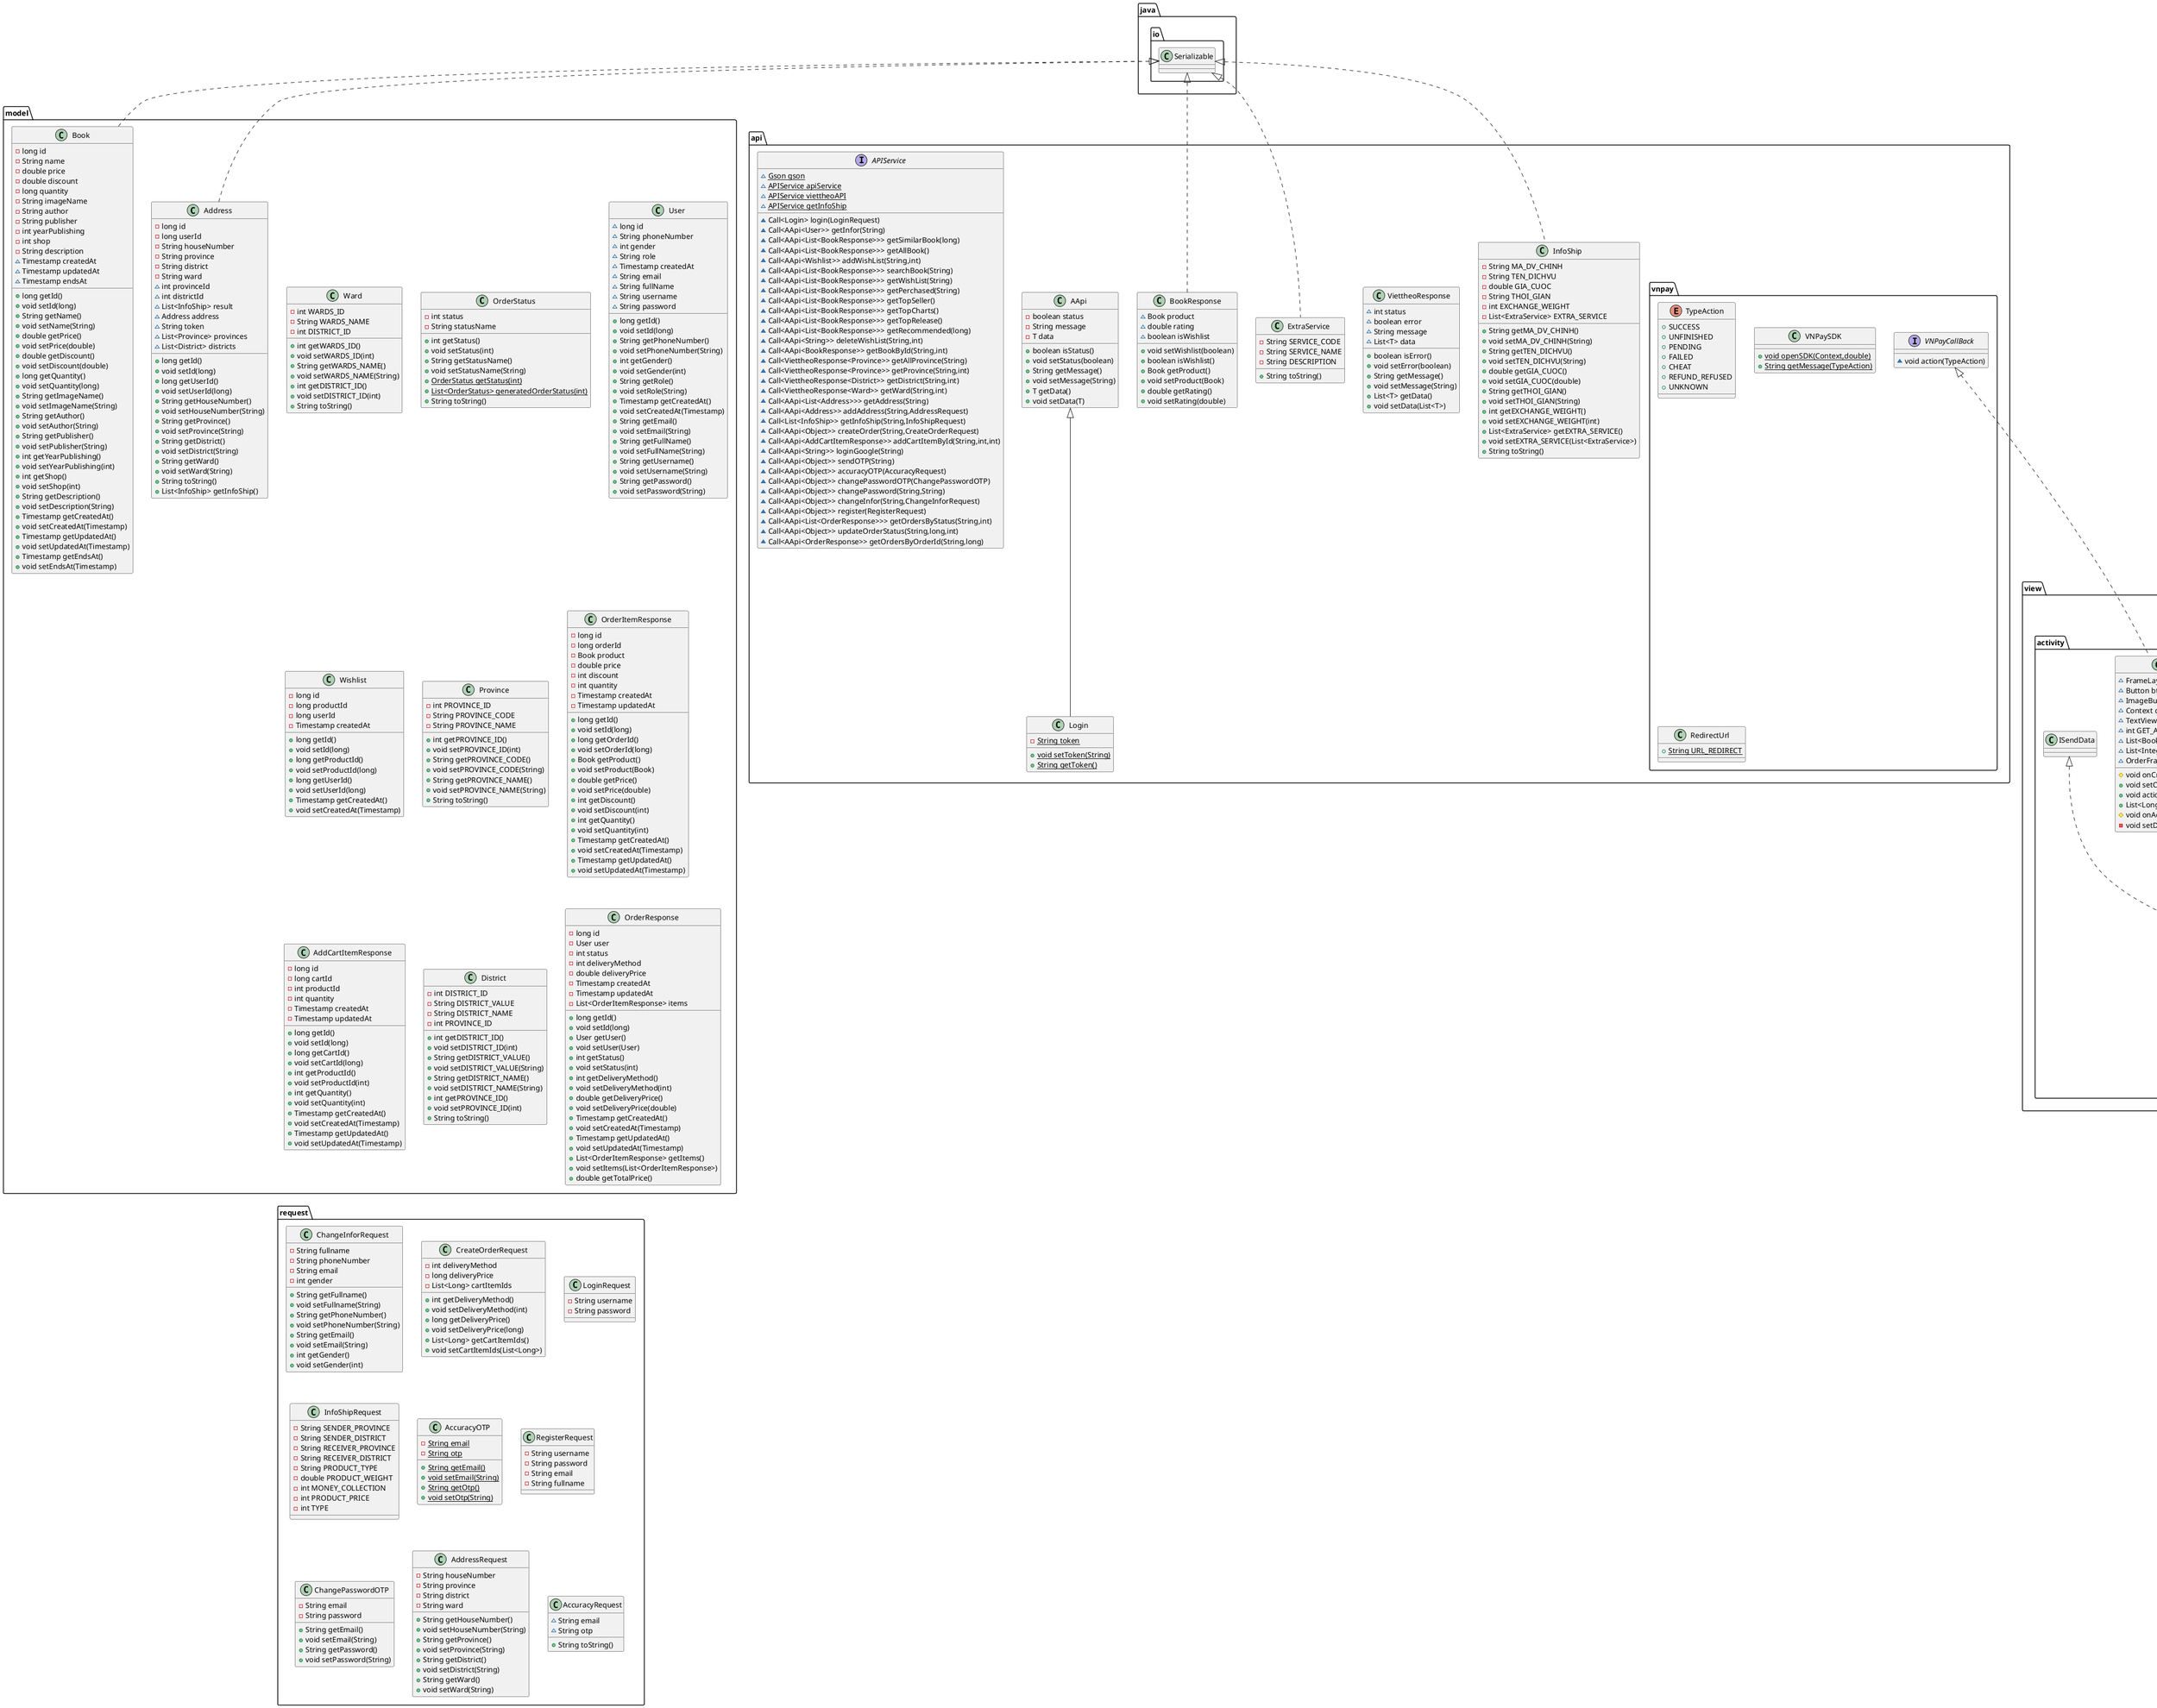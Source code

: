 @startuml
class model.Address {
- long id
- long userId
- String houseNumber
- String province
- String district
- String ward
~ int provinceId
~ int districtId
~ List<InfoShip> result
~ Address address
~ String token
~ List<Province> provinces
~ List<District> districts
+ long getId()
+ void setId(long)
+ long getUserId()
+ void setUserId(long)
+ String getHouseNumber()
+ void setHouseNumber(String)
+ String getProvince()
+ void setProvince(String)
+ String getDistrict()
+ void setDistrict(String)
+ String getWard()
+ void setWard(String)
+ String toString()
+ List<InfoShip> getInfoShip()
}


class loader.BookLoader {
+ {static} void loadBook(BookAdapter,BookType,Book)
- {static} void callGetRecommended(BookAdapter)
- {static} void callGetTopRelease(BookAdapter)
- {static} void callGetTopCharts(BookAdapter)
- {static} void callGetTopSeller(BookAdapter)
- {static} void callGetBookPurchased(BookAdapter)
- {static} void callGetBookWishlist(BookAdapter)
- {static} void callGetBookSimilar(BookAdapter,Book)
}

class request.ChangeInforRequest {
- String fullname
- String phoneNumber
- String email
- int gender
+ String getFullname()
+ void setFullname(String)
+ String getPhoneNumber()
+ void setPhoneNumber(String)
+ String getEmail()
+ void setEmail(String)
+ int getGender()
+ void setGender(int)
}


class model.Ward {
- int WARDS_ID
- String WARDS_NAME
- int DISTRICT_ID
+ int getWARDS_ID()
+ void setWARDS_ID(int)
+ String getWARDS_NAME()
+ void setWARDS_NAME(String)
+ int getDISTRICT_ID()
+ void setDISTRICT_ID(int)
+ String toString()
}


class view.fragment.FragmentCreateNewPassword {
~ Button btnContinute
~ EditText confirmPassword
- {static} String ARG_PARAM1
- {static} String ARG_PARAM2
- String mParam1
- String mParam2
+ {static} FragmentCreateNewPassword newInstance(String,String)
+ void onCreate(Bundle)
+ View onCreateView(LayoutInflater,ViewGroup,Bundle)
- void setBtnClickListeners()
}


class view.activity.ChangepasswordActivity {
~ EditText newPass
~ Button buttonChangePass
# void onCreate(Bundle)
}


class api.BookResponse {
~ Book product
~ double rating
~ boolean isWishlist
+ void setWishlist(boolean)
+ boolean isWishlist()
+ Book getProduct()
+ void setProduct(Book)
+ double getRating()
+ void setRating(double)
}


class request.CreateOrderRequest {
- int deliveryMethod
- long deliveryPrice
- List<Long> cartItemIds
+ int getDeliveryMethod()
+ void setDeliveryMethod(int)
+ long getDeliveryPrice()
+ void setDeliveryPrice(long)
+ List<Long> getCartItemIds()
+ void setCartItemIds(List<Long>)
}


class model.OrderStatus {
- int status
- String statusName
+ int getStatus()
+ void setStatus(int)
+ String getStatusName()
+ void setStatusName(String)
+ {static} OrderStatus getStatus(int)
+ {static} List<OrderStatus> generatedOrderStatus(int)
+ String toString()
}


enum api.vnpay.TypeAction {
+  SUCCESS
+  UNFINISHED
+  PENDING
+  FAILED
+  CHEAT
+  REFUND_REFUSED
+  UNKNOWN
}

class api.ViettheoResponse {
~ int status
~ boolean error
~ String message
~ List<T> data
+ boolean isError()
+ void setError(boolean)
+ String getMessage()
+ void setMessage(String)
+ List<T> getData()
+ void setData(List<T>)
}


class view.activity.MyAddressActivity {
~ Button back
~ RadioGroup listAddress
~ Context context
# void onCreate(Bundle)
# void onActivityResult(int,int,Intent)
- void setOnClickListener()
- void getAddress()
}


class view.activity.ChangeInforActivity {
~ EditText fullname
~ Button buttonBack
~ RadioGroup radioGroupGender
~ RadioButton radioMale
~ int gender
+ boolean isValidPhoneNumber(String)
+ boolean isValidEmail(String)
+ boolean isValidName(String)
# void onCreate(Bundle)
}


class loader.OrderLoader {
+ {static} void loadOrder(OrderAdapter,int)
}

class model.User {
~ long id
~ String phoneNumber
~ int gender
~ String role
~ Timestamp createdAt
~ String email
~ String fullName
~ String username
~ String password
+ long getId()
+ void setId(long)
+ String getPhoneNumber()
+ void setPhoneNumber(String)
+ int getGender()
+ void setGender(int)
+ String getRole()
+ void setRole(String)
+ Timestamp getCreatedAt()
+ void setCreatedAt(Timestamp)
+ String getEmail()
+ void setEmail(String)
+ String getFullName()
+ void setFullName(String)
+ String getUsername()
+ void setUsername(String)
+ String getPassword()
+ void setPassword(String)
}


class adapter.BookBuyAdapter {
- List<Book> data
- List<Integer> quantities
+ BookBuyAdapter.BookViewHolder onCreateViewHolder(ViewGroup,int)
+ void onBindViewHolder(BookBuyAdapter.BookViewHolder,int)
+ void setData(List<Book>,List<Integer>)
+ int getItemCount()
}


class adapter.BookBuyAdapter$BookViewHolder {
- ImageView imgBook
- TextView price
- TextView titleBook
- TextView quantity
}

class view.fragment.FragmentDiscover {
~ BookAdapter bookAdapterSelling
~ BookAdapter bookAdapterCharts
~ BookAdapter bookAdapterRelease
- RecyclerView rcv_top_selling
- {static} String ARG_PARAM1
- {static} String ARG_PARAM2
- String mParam1
- String mParam2
+ {static} FragmentDiscover newInstance(String,String)
+ void onCreate(Bundle)
+ View onCreateView(LayoutInflater,ViewGroup,Bundle)
}


class view.activity.MainApp {
~ Button btnLoginByGoogle
# void onCreate(Bundle)
+ void setOnClickLogin()
}


class api.InfoShip {
- String MA_DV_CHINH
- String TEN_DICHVU
- double GIA_CUOC
- String THOI_GIAN
- int EXCHANGE_WEIGHT
- List<ExtraService> EXTRA_SERVICE
+ String getMA_DV_CHINH()
+ void setMA_DV_CHINH(String)
+ String getTEN_DICHVU()
+ void setTEN_DICHVU(String)
+ double getGIA_CUOC()
+ void setGIA_CUOC(double)
+ String getTHOI_GIAN()
+ void setTHOI_GIAN(String)
+ int getEXCHANGE_WEIGHT()
+ void setEXCHANGE_WEIGHT(int)
+ List<ExtraService> getEXTRA_SERVICE()
+ void setEXTRA_SERVICE(List<ExtraService>)
+ String toString()
}


class api.ExtraService {
- String SERVICE_CODE
- String SERVICE_NAME
- String DESCRIPTION
+ String toString()
}


class request.LoginRequest {
- String username
- String password
}

class api.Login {
- {static} String token
+ {static} void setToken(String)
+ {static} String getToken()
}


class view.fragment.FragmentWishlist {
~ RecyclerView rcv_wishlist
~ int position
~ BookAdapter bookAdapter
- {static} String ARG_PARAM1
- {static} String ARG_PARAM2
- String mParam1
- String mParam2
+ {static} FragmentWishlist newInstance(String,String)
+ void onCreate(Bundle)
+ View onCreateView(LayoutInflater,ViewGroup,Bundle)
- void setSwipeDeleteBook()
}


class api.AApi {
- boolean status
- String message
- T data
+ boolean isStatus()
+ void setStatus(boolean)
+ String getMessage()
+ void setMessage(String)
+ T getData()
+ void setData(T)
}


class model.Wishlist {
- long id
- long productId
- long userId
- Timestamp createdAt
+ long getId()
+ void setId(long)
+ long getProductId()
+ void setProductId(long)
+ long getUserId()
+ void setUserId(long)
+ Timestamp getCreatedAt()
+ void setCreatedAt(Timestamp)
}


class model.Province {
- int PROVINCE_ID
- String PROVINCE_CODE
- String PROVINCE_NAME
+ int getPROVINCE_ID()
+ void setPROVINCE_ID(int)
+ String getPROVINCE_CODE()
+ void setPROVINCE_CODE(String)
+ String getPROVINCE_NAME()
+ void setPROVINCE_NAME(String)
+ String toString()
}


class view.fragment.FragmentHome {
~ ImageButton btn_notification
~ BookAdapter bookAdaperAllBook
~ BookAdapter bookAdapterRecommended
~ BookAdapter bookAdapterPurchased
~ BookAdapter bookAdapterWishlist
- RecyclerView rcv_all_book
- {static} String ARG_PARAM1
- {static} String ARG_PARAM2
- String mParam1
- String mParam2
+ {static} FragmentHome newInstance(String,String)
+ void onCreate(Bundle)
+ View onCreateView(LayoutInflater,ViewGroup,Bundle)
- void setBtnClickListeners()
}


class view.activity.HomeActivity {
~ LinearLayout bottomSheet
~ BottomNavigationView bottomNavigationView
# void onCreate(Bundle)
+ void sendData(BookResponse)
+ void changeStateBottomSheet(Book)
+ void showBottomSheetDialogFragment(Book)
}


class view.activity.InfoShipActivity {
~ Button back
~ RadioGroup listInfoShip
~ Context context
~ String token
~ ProgressBar progress_bar
# void onCreate(Bundle)
- void setOnClickListener()
}


class api.vnpay.VNPaySDK {
+ {static} void openSDK(Context,double)
+ {static} String getMessage(TypeAction)
}

class view.fragment.FragmentSearch {
~ AutoCompleteTextView autoCompleteTextView
~ Button btn_back
~ ISendData iSendData
~ ImageButton btn_search
- {static} String ARG_PARAM1
- {static} String ARG_PARAM2
- String mParam1
- String mParam2
+ void onAttach(Context)
+ {static} FragmentSearch newInstance(String,String)
+ void onCreate(Bundle)
+ View onCreateView(LayoutInflater,ViewGroup,Bundle)
- void setBtnClickListeners()
- List<BookResponse> getData()
+ void senDataBookToDetail(BookResponse)
}


interface view.fragment.FragmentSearch$ISendData {
~ void sendData(BookResponse)
}

class view.fragment.OrderFragment {
~ List<Book> book
~ List<Integer> quantity
~ RecyclerView recyclerViewBook
~ TextView price_ship
~ Button btn_order
~ ImageButton showAddresses
~ FrameLayout frameShippingMethod
~ RelativeLayout voucher_layout
~ int GET_ADDRESS
- {static} String ARG_PARAM1
- {static} String ARG_PARAM2
- String mParam1
- String mParam2
+ {static} OrderFragment newInstance(String,String)
+ void onCreate(Bundle)
+ View onCreateView(LayoutInflater,ViewGroup,Bundle)
- void setClickListener()
- void setData()
+ long getPriceShip()
}


class view.fragment.FragmentBookDetail {
~ BookResponse book
~ ImageView img_book
~ BookAdapter bookAdapterSimilar
~ RecyclerView rcv_similar
~ ImageButton btn_wishlist
~ TextView counterReview
~ Button btn_buy
~ ImageButton showAddresses
~ ProgressBar star_1
- {static} String ARG_PARAM1
- {static} String ARG_PARAM2
- String mParam1
- String mParam2
+ {static} FragmentBookDetail newInstance(String,String)
+ void onCreate(Bundle)
+ View onCreateView(LayoutInflater,ViewGroup,Bundle)
+ void receiveData(BookResponse)
+ void refreshBookDetail(int)
- void setBtnClickListeners()
- void deleteWishlist()
- void addWishlist()
}


class view.fragment.FramentConfirmMail {
~ Button btnConfirmMail
~ OTPView otp
~ String otpInput
- {static} String ARG_PARAM1
- {static} String ARG_PARAM2
- String mParam1
- String mParam2
+ {static} FramentConfirmMail newInstance(String,String)
+ void onCreate(Bundle)
+ View onCreateView(LayoutInflater,ViewGroup,Bundle)
- void setBtnClickListeners()
}


class model.OrderItemResponse {
- long id
- long orderId
- Book product
- double price
- int discount
- int quantity
- Timestamp createdAt
- Timestamp updatedAt
+ long getId()
+ void setId(long)
+ long getOrderId()
+ void setOrderId(long)
+ Book getProduct()
+ void setProduct(Book)
+ double getPrice()
+ void setPrice(double)
+ int getDiscount()
+ void setDiscount(int)
+ int getQuantity()
+ void setQuantity(int)
+ Timestamp getCreatedAt()
+ void setCreatedAt(Timestamp)
+ Timestamp getUpdatedAt()
+ void setUpdatedAt(Timestamp)
}


class request.InfoShipRequest {
- String SENDER_PROVINCE
- String SENDER_DISTRICT
- String RECEIVER_PROVINCE
- String RECEIVER_DISTRICT
- String PRODUCT_TYPE
- double PRODUCT_WEIGHT
- int MONEY_COLLECTION
- int PRODUCT_PRICE
- int TYPE
}

class view.fragment.ShippingFragment {
- {static} String ARG_PARAM1
- {static} String ARG_PARAM2
- String mParam1
- String mParam2
+ {static} ShippingFragment newInstance(String,String)
+ void onCreate(Bundle)
+ View onCreateView(LayoutInflater,ViewGroup,Bundle)
}


class view.fragment.FragmentAccount {
- {static} String ARG_PARAM1
- {static} String ARG_PARAM2
- String mParam1
- String mParam2
~ TextView username
~ Button adminPage
~ ImageButton changePass
+ {static} FragmentAccount newInstance(String,String)
+ void onCreate(Bundle)
+ View onCreateView(LayoutInflater,ViewGroup,Bundle)
+ void onActivityResult(int,int,Intent)
- void setOnclickListener()
- void renderIn4()
}


class request.AccuracyOTP {
- {static} String email
- {static} String otp
+ {static} String getEmail()
+ {static} void setEmail(String)
+ {static} String getOtp()
+ {static} void setOtp(String)
}


class view.activity.RegisterActivity {
~ EditText username
~ Button buttonBack
- boolean isValidUsername(String)
- boolean isValidPassword(String)
- boolean isValidEmail(String)
- boolean isValidFullname(String)
# void onCreate(Bundle)
}


class view.activity.AddAddressActivity {
- String token
~ Spinner province
~ TextView province_name
~ Button btnAddAddress
~ EditText houseNumberEdt
~ boolean result
~ Context context
# void onCreate(Bundle)
- void setOnClickListener()
}


class model.AddCartItemResponse {
- long id
- long cartId
- int productId
- int quantity
- Timestamp createdAt
- Timestamp updatedAt
+ long getId()
+ void setId(long)
+ long getCartId()
+ void setCartId(long)
+ int getProductId()
+ void setProductId(int)
+ int getQuantity()
+ void setQuantity(int)
+ Timestamp getCreatedAt()
+ void setCreatedAt(Timestamp)
+ Timestamp getUpdatedAt()
+ void setUpdatedAt(Timestamp)
}


class model.District {
- int DISTRICT_ID
- String DISTRICT_VALUE
- String DISTRICT_NAME
- int PROVINCE_ID
+ int getDISTRICT_ID()
+ void setDISTRICT_ID(int)
+ String getDISTRICT_VALUE()
+ void setDISTRICT_VALUE(String)
+ String getDISTRICT_NAME()
+ void setDISTRICT_NAME(String)
+ int getPROVINCE_ID()
+ void setPROVINCE_ID(int)
+ String toString()
}


class view.fragment.FragmentBottomSheet {
- TextView name_item
- ImageView img_item
- ImageButton btn_minus
- {static} String ARG_PARAM1
- {static} String ARG_PARAM2
- String mParam1
- String mParam2
~ Book book
+ {static} FragmentBottomSheet newInstance(String,String)
+ void onCreate(Bundle)
+ View onCreateView(LayoutInflater,ViewGroup,Bundle)
- void setBtnClickListener()
- void setData(Book)
}


class request.RegisterRequest {
- String username
- String password
- String email
- String fullname
}

class view.activity.LoginActivity {
~ Button btnBackMain
~ Context context
# void onCreate(Bundle)
- void setOnClickBackMain()
# void onActivityResult(int,int,Intent)
- void handleSignInResult(Task<GoogleSignInAccount>)
}


class view.activity.ActivityOrderDetail {
~ OrderItemAdapter orderItemAdapter
~ TextView orderId
~ RecyclerView rcv_list_order_item
~ Button backOrderDetail
# void onCreate(Bundle)
}


interface api.vnpay.VNPayCallBack {
~ void action(TypeAction)
}

class view.activity.OrderBookActivity {
~ FrameLayout fragment_container_order
~ Button btn_back
~ ImageButton showAddresses
~ Context context
~ TextView method_ship
~ int GET_ADDRESS
~ List<Book> book
~ List<Integer> quantities
~ OrderFragment orderFragment
# void onCreate(Bundle)
+ void setClickListener()
+ void action(TypeAction)
+ List<Long> addCartItems()
# void onActivityResult(int,int,Intent)
- void setData()
}


enum loader.BookType {
+  RECOMMENDED
+  TOP_SELLER
+  WISHLIST
+  PURCHASED
+  TOP_RELEASES
+  SIMILAR
+  CHARTS
}

class view.fragment.AddressFragment {
- {static} String ARG_PARAM1
- {static} String ARG_PARAM2
- String mParam1
- String mParam2
+ {static} AddressFragment newInstance(String,String)
+ void onCreate(Bundle)
+ View onCreateView(LayoutInflater,ViewGroup,Bundle)
}


class model.OrderResponse {
- long id
- User user
- int status
- int deliveryMethod
- double deliveryPrice
- Timestamp createdAt
- Timestamp updatedAt
- List<OrderItemResponse> items
+ long getId()
+ void setId(long)
+ User getUser()
+ void setUser(User)
+ int getStatus()
+ void setStatus(int)
+ int getDeliveryMethod()
+ void setDeliveryMethod(int)
+ double getDeliveryPrice()
+ void setDeliveryPrice(double)
+ Timestamp getCreatedAt()
+ void setCreatedAt(Timestamp)
+ Timestamp getUpdatedAt()
+ void setUpdatedAt(Timestamp)
+ List<OrderItemResponse> getItems()
+ void setItems(List<OrderItemResponse>)
+ double getTotalPrice()
}


class adapter.BookWishlistAdapter {
+ BookViewHolder onCreateViewHolder(ViewGroup,int)
}

class adapter.OrderAdapter {
~ Context context
~ List<OrderResponse> data
~ int newStatus
+ OrderViewHolder onCreateViewHolder(ViewGroup,int)
+ void onBindViewHolder(OrderViewHolder,int)
+ int getItemCount()
+ List<OrderResponse> getData()
+ void setData(List<OrderResponse>)
+ void addData(OrderResponse)
+ void addData(List<OrderResponse>)
+ void deleteOrder(int)
}


class adapter.OrderAdapter$OrderViewHolder {
~ TextView orderId
~ CardView layout_item_order
~ Spinner status
~ Button detail
}

class view.fragment.FragmentSigin {
~ EditText edtEmail
~ GoogleSignInOptions gso
~ ActivityResultLauncher<Intent> someActivityResultLauncher
~ GoogleSignInClient signInClient
~ Button btnForgetPass
~ ImageButton btnLoginByGoogle
~ ActivityResultLauncher<IntentSenderRequest> intentSender
- {static} String ARG_PARAM1
- {static} String ARG_PARAM2
- String mParam1
- String mParam2
+ {static} FragmentSigin newInstance(String,String)
+ void onCreate(Bundle)
+ View onCreateView(LayoutInflater,ViewGroup,Bundle)
- void setBtnClickListeners()
- void handleSignInResult(Task<GoogleSignInAccount>)
}


class adapter.SearchBookAdapter {
~ List<BookResponse> data
+ View getView(int,View,ViewGroup)
+ Filter getFilter()
}


class request.ChangePasswordOTP {
- String email
- String password
+ String getEmail()
+ void setEmail(String)
+ String getPassword()
+ void setPassword(String)
}


class view.fragment.FragmentForgetPass {
~ Button btnContinute
~ EditText email
~ ProgressBar progress_bar
- {static} String ARG_PARAM1
- {static} String ARG_PARAM2
- String mParam1
- String mParam2
+ {static} FragmentForgetPass newInstance(String,String)
+ void onCreate(Bundle)
+ View onCreateView(LayoutInflater,ViewGroup,Bundle)
- void setBtnClickListeners()
}


class view.fragment.VoucherFragment {
- {static} String ARG_PARAM1
- {static} String ARG_PARAM2
- String mParam1
- String mParam2
+ {static} VoucherFragment newInstance(String,String)
+ void onCreate(Bundle)
+ View onCreateView(LayoutInflater,ViewGroup,Bundle)
}


class api.vnpay.RedirectUrl {
+ {static} String URL_REDIRECT
}

class view.fragment.FragmentNotification {
~ Button btn_back
- {static} String ARG_PARAM1
- {static} String ARG_PARAM2
- String mParam1
- String mParam2
+ {static} FragmentNotification newInstance(String,String)
+ void onCreate(Bundle)
+ View onCreateView(LayoutInflater,ViewGroup,Bundle)
- void setBtnClickListeners()
}


class adapter.BookAdapter {
~ List<BookResponse> data
~ Context context
+ BookViewHolder onCreateViewHolder(ViewGroup,int)
+ void onBindViewHolder(BookViewHolder,int)
+ int getItemCount()
+ List<BookResponse> getData()
+ void setData(List<BookResponse>)
+ void addData(BookResponse)
+ void addData(List<BookResponse>)
+ void deleteBook(int)
}


class adapter.BookAdapter$BookViewHolder {
- ImageView imgBook
- TextView price
- TextView titleBook
- CardView cardView
}

class request.AddressRequest {
- String houseNumber
- String province
- String district
- String ward
+ String getHouseNumber()
+ void setHouseNumber(String)
+ String getProvince()
+ void setProvince(String)
+ String getDistrict()
+ void setDistrict(String)
+ String getWard()
+ void setWard(String)
}


class adapter.OrderItemAdapter {
- Context context
- List<OrderItemResponse> data
+ OrderItemViewHolder onCreateViewHolder(ViewGroup,int)
+ void onBindViewHolder(OrderItemViewHolder,int)
+ void setData(List<OrderItemResponse>)
+ void addData(OrderItemResponse)
+ void addData(List<OrderItemResponse>)
+ void removeData(int)
+ int getItemCount()
}


class adapter.OrderItemAdapter$OrderItemViewHolder {
~ ImageView img_book
~ TextView book_name
~ CardView layout
}

class request.AccuracyRequest {
~ String email
~ String otp
+ String toString()
}


class view.activity.ActivityOrderManagement {
~ BottomNavigationView bottomNavigationView
~ OrderAdapter orderAdapter
~ RecyclerView list_order
~ Button backOrderManegement
~ TextView inforManagement
# void onCreate(Bundle)
- void setOnclickListener()
}


interface api.APIService {
~ {static} Gson gson
~ {static} APIService apiService
~ {static} APIService viettheoAPI
~ {static} APIService getInfoShip
~ Call<Login> login(LoginRequest)
~ Call<AApi<User>> getInfor(String)
~ Call<AApi<List<BookResponse>>> getSimilarBook(long)
~ Call<AApi<List<BookResponse>>> getAllBook()
~ Call<AApi<Wishlist>> addWishList(String,int)
~ Call<AApi<List<BookResponse>>> searchBook(String)
~ Call<AApi<List<BookResponse>>> getWishList(String)
~ Call<AApi<List<BookResponse>>> getPerchased(String)
~ Call<AApi<List<BookResponse>>> getTopSeller()
~ Call<AApi<List<BookResponse>>> getTopCharts()
~ Call<AApi<List<BookResponse>>> getTopRelease()
~ Call<AApi<List<BookResponse>>> getRecommended(long)
~ Call<AApi<String>> deleteWishList(String,int)
~ Call<AApi<BookResponse>> getBookById(String,int)
~ Call<ViettheoResponse<Province>> getAllProvince(String)
~ Call<ViettheoResponse<Province>> getProvince(String,int)
~ Call<ViettheoResponse<District>> getDistrict(String,int)
~ Call<ViettheoResponse<Ward>> getWard(String,int)
~ Call<AApi<List<Address>>> getAddress(String)
~ Call<AApi<Address>> addAddress(String,AddressRequest)
~ Call<List<InfoShip>> getInfoShip(String,InfoShipRequest)
~ Call<AApi<Object>> createOrder(String,CreateOrderRequest)
~ Call<AApi<AddCartItemResponse>> addCartItemById(String,int,int)
~ Call<AApi<String>> loginGoogle(String)
~ Call<AApi<Object>> sendOTP(String)
~ Call<AApi<Object>> accuracyOTP(AccuracyRequest)
~ Call<AApi<Object>> changePasswordOTP(ChangePasswordOTP)
~ Call<AApi<Object>> changePassword(String,String)
~ Call<AApi<Object>> changeInfor(String,ChangeInforRequest)
~ Call<AApi<Object>> register(RegisterRequest)
~ Call<AApi<List<OrderResponse>>> getOrdersByStatus(String,int)
~ Call<AApi<Object>> updateOrderStatus(String,long,int)
~ Call<AApi<OrderResponse>> getOrdersByOrderId(String,long)
}


class model.Book {
- long id
- String name
- double price
- double discount
- long quantity
- String imageName
- String author
- String publisher
- int yearPublishing
- int shop
- String description
~ Timestamp createdAt
~ Timestamp updatedAt
~ Timestamp endsAt
+ long getId()
+ void setId(long)
+ String getName()
+ void setName(String)
+ double getPrice()
+ void setPrice(double)
+ double getDiscount()
+ void setDiscount(double)
+ long getQuantity()
+ void setQuantity(long)
+ String getImageName()
+ void setImageName(String)
+ String getAuthor()
+ void setAuthor(String)
+ String getPublisher()
+ void setPublisher(String)
+ int getYearPublishing()
+ void setYearPublishing(int)
+ int getShop()
+ void setShop(int)
+ String getDescription()
+ void setDescription(String)
+ Timestamp getCreatedAt()
+ void setCreatedAt(Timestamp)
+ Timestamp getUpdatedAt()
+ void setUpdatedAt(Timestamp)
+ Timestamp getEndsAt()
+ void setEndsAt(Timestamp)
}


class view.activity.VNPayActivity {
~ WebView webView
~ {static} VNPayCallBack vnPayCallBack
~ String url
~ String tmn_code
~ String scheme
~ String vnp_Amount
~ boolean is_sandbox
~ int timeExpireM
# void onCreate(Bundle)
+ {static} void setSdkCompletedCallback(VNPayCallBack)
- String createURL()
- {static} String generateHmacSHA512(String,String)
- {static} String bytesToHex(byte[])
- {static} String getIPAddress(Context)
- {static} String getRandomNumber(int)
}




java.io.Serializable <|.. model.Address
androidx.fragment.app.Fragment <|-- view.fragment.FragmentCreateNewPassword
androidx.appcompat.app.AppCompatActivity <|-- view.activity.ChangepasswordActivity
java.io.Serializable <|.. api.BookResponse
androidx.appcompat.app.AppCompatActivity <|-- view.activity.MyAddressActivity
androidx.appcompat.app.AppCompatActivity <|-- view.activity.ChangeInforActivity
adapter.Adapter <|-- adapter.BookBuyAdapter
adapter.BookBuyAdapter +.. adapter.BookBuyAdapter$BookViewHolder
adapter.ViewHolder <|-- adapter.BookBuyAdapter$BookViewHolder
androidx.fragment.app.Fragment <|-- view.fragment.FragmentDiscover
androidx.appcompat.app.AppCompatActivity <|-- view.activity.MainApp
java.io.Serializable <|.. api.InfoShip
java.io.Serializable <|.. api.ExtraService
api.AApi <|-- api.Login
androidx.fragment.app.Fragment <|-- view.fragment.FragmentWishlist
androidx.fragment.app.Fragment <|-- view.fragment.FragmentHome
view.activity.ISendData <|.. view.activity.HomeActivity
androidx.appcompat.app.AppCompatActivity <|-- view.activity.HomeActivity
androidx.appcompat.app.AppCompatActivity <|-- view.activity.InfoShipActivity
androidx.fragment.app.Fragment <|-- view.fragment.FragmentSearch
view.fragment.FragmentSearch +.. view.fragment.FragmentSearch$ISendData
androidx.fragment.app.Fragment <|-- view.fragment.OrderFragment
androidx.fragment.app.Fragment <|-- view.fragment.FragmentBookDetail
androidx.fragment.app.Fragment <|-- view.fragment.FramentConfirmMail
androidx.fragment.app.Fragment <|-- view.fragment.ShippingFragment
androidx.fragment.app.Fragment <|-- view.fragment.FragmentAccount
androidx.appcompat.app.AppCompatActivity <|-- view.activity.RegisterActivity
androidx.appcompat.app.AppCompatActivity <|-- view.activity.AddAddressActivity
com.google.android.material.bottomsheet.BottomSheetDialogFragment <|-- view.fragment.FragmentBottomSheet
androidx.appcompat.app.AppCompatActivity <|-- view.activity.LoginActivity
androidx.appcompat.app.AppCompatActivity <|-- view.activity.ActivityOrderDetail
api.vnpay.VNPayCallBack <|.. view.activity.OrderBookActivity
androidx.appcompat.app.AppCompatActivity <|-- view.activity.OrderBookActivity
androidx.fragment.app.Fragment <|-- view.fragment.AddressFragment
adapter.BookAdapter <|-- adapter.BookWishlistAdapter
adapter.Adapter <|-- adapter.OrderAdapter
adapter.OrderAdapter +.. adapter.OrderAdapter$OrderViewHolder
adapter.ViewHolder <|-- adapter.OrderAdapter$OrderViewHolder
androidx.fragment.app.Fragment <|-- view.fragment.FragmentSigin
android.widget.ArrayAdapter <|-- adapter.SearchBookAdapter
androidx.fragment.app.Fragment <|-- view.fragment.FragmentForgetPass
androidx.fragment.app.Fragment <|-- view.fragment.VoucherFragment
androidx.fragment.app.Fragment <|-- view.fragment.FragmentNotification
adapter.Adapter <|-- adapter.BookAdapter
adapter.BookAdapter +.. adapter.BookAdapter$BookViewHolder
adapter.ViewHolder <|-- adapter.BookAdapter$BookViewHolder
adapter.Adapter <|-- adapter.OrderItemAdapter
adapter.OrderItemAdapter +.. adapter.OrderItemAdapter$OrderItemViewHolder
adapter.ViewHolder <|-- adapter.OrderItemAdapter$OrderItemViewHolder
androidx.appcompat.app.AppCompatActivity <|-- view.activity.ActivityOrderManagement
java.io.Serializable <|.. model.Book
androidx.appcompat.app.AppCompatActivity <|-- view.activity.VNPayActivity
@enduml